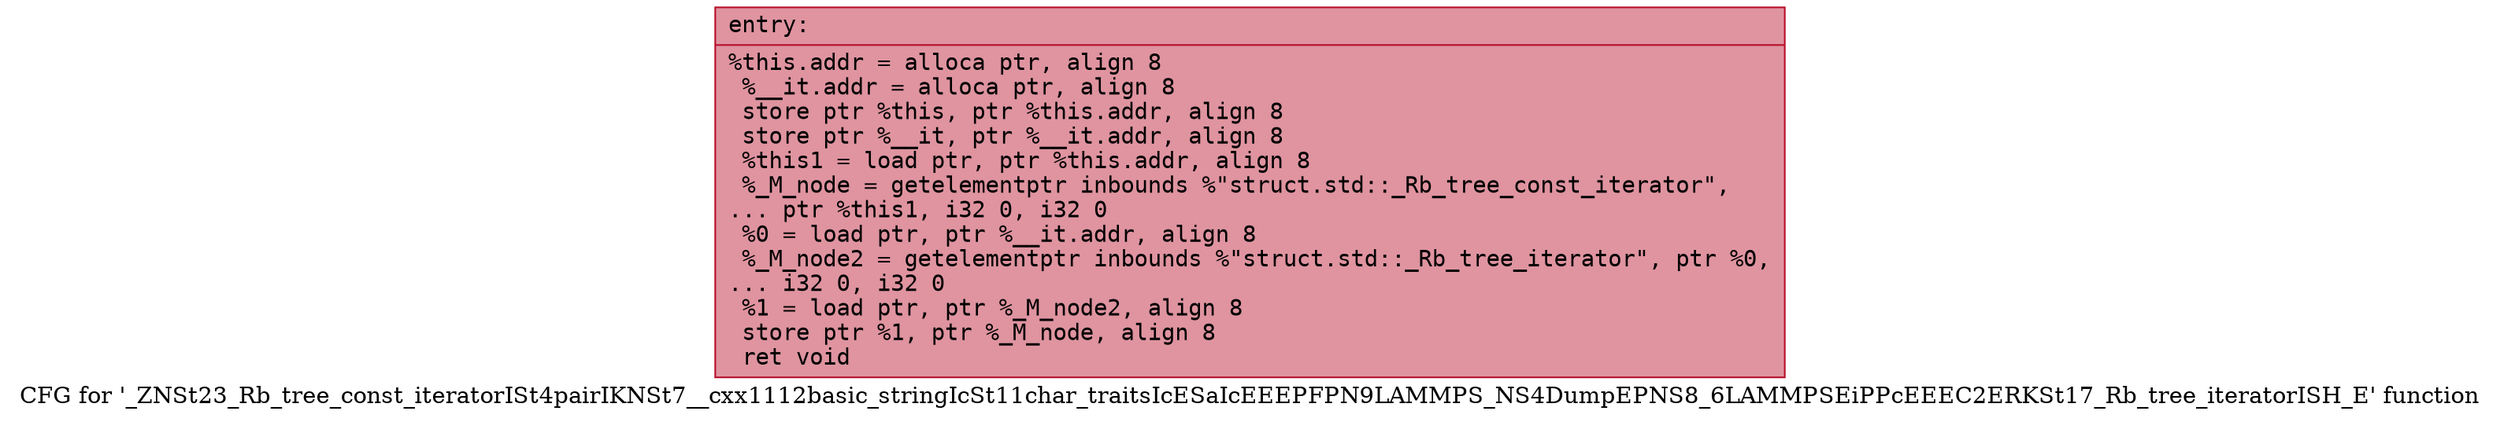 digraph "CFG for '_ZNSt23_Rb_tree_const_iteratorISt4pairIKNSt7__cxx1112basic_stringIcSt11char_traitsIcESaIcEEEPFPN9LAMMPS_NS4DumpEPNS8_6LAMMPSEiPPcEEEC2ERKSt17_Rb_tree_iteratorISH_E' function" {
	label="CFG for '_ZNSt23_Rb_tree_const_iteratorISt4pairIKNSt7__cxx1112basic_stringIcSt11char_traitsIcESaIcEEEPFPN9LAMMPS_NS4DumpEPNS8_6LAMMPSEiPPcEEEC2ERKSt17_Rb_tree_iteratorISH_E' function";

	Node0x559d9a334160 [shape=record,color="#b70d28ff", style=filled, fillcolor="#b70d2870" fontname="Courier",label="{entry:\l|  %this.addr = alloca ptr, align 8\l  %__it.addr = alloca ptr, align 8\l  store ptr %this, ptr %this.addr, align 8\l  store ptr %__it, ptr %__it.addr, align 8\l  %this1 = load ptr, ptr %this.addr, align 8\l  %_M_node = getelementptr inbounds %\"struct.std::_Rb_tree_const_iterator\",\l... ptr %this1, i32 0, i32 0\l  %0 = load ptr, ptr %__it.addr, align 8\l  %_M_node2 = getelementptr inbounds %\"struct.std::_Rb_tree_iterator\", ptr %0,\l... i32 0, i32 0\l  %1 = load ptr, ptr %_M_node2, align 8\l  store ptr %1, ptr %_M_node, align 8\l  ret void\l}"];
}
